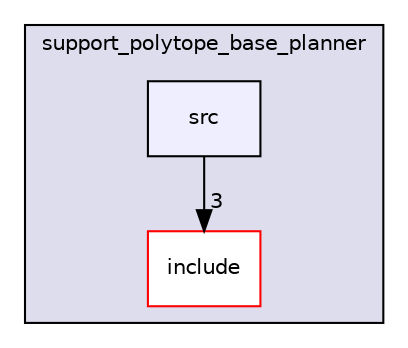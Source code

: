 digraph "catkin_ws/src/guidance/support_polytope_base_planner/src" {
  compound=true
  node [ fontsize="10", fontname="Helvetica"];
  edge [ labelfontsize="10", labelfontname="Helvetica"];
  subgraph clusterdir_47daa6658bdb4e0f833f4fafb222ba74 {
    graph [ bgcolor="#ddddee", pencolor="black", label="support_polytope_base_planner" fontname="Helvetica", fontsize="10", URL="dir_47daa6658bdb4e0f833f4fafb222ba74.html"]
  dir_cba6b0fc397307dc41f79d86389c4c99 [shape=box label="include" fillcolor="white" style="filled" color="red" URL="dir_cba6b0fc397307dc41f79d86389c4c99.html"];
  dir_2fea23a534f7dee5f5ef1cbd2e97afa5 [shape=box, label="src", style="filled", fillcolor="#eeeeff", pencolor="black", URL="dir_2fea23a534f7dee5f5ef1cbd2e97afa5.html"];
  }
  dir_2fea23a534f7dee5f5ef1cbd2e97afa5->dir_cba6b0fc397307dc41f79d86389c4c99 [headlabel="3", labeldistance=1.5 headhref="dir_000071_000069.html"];
}
